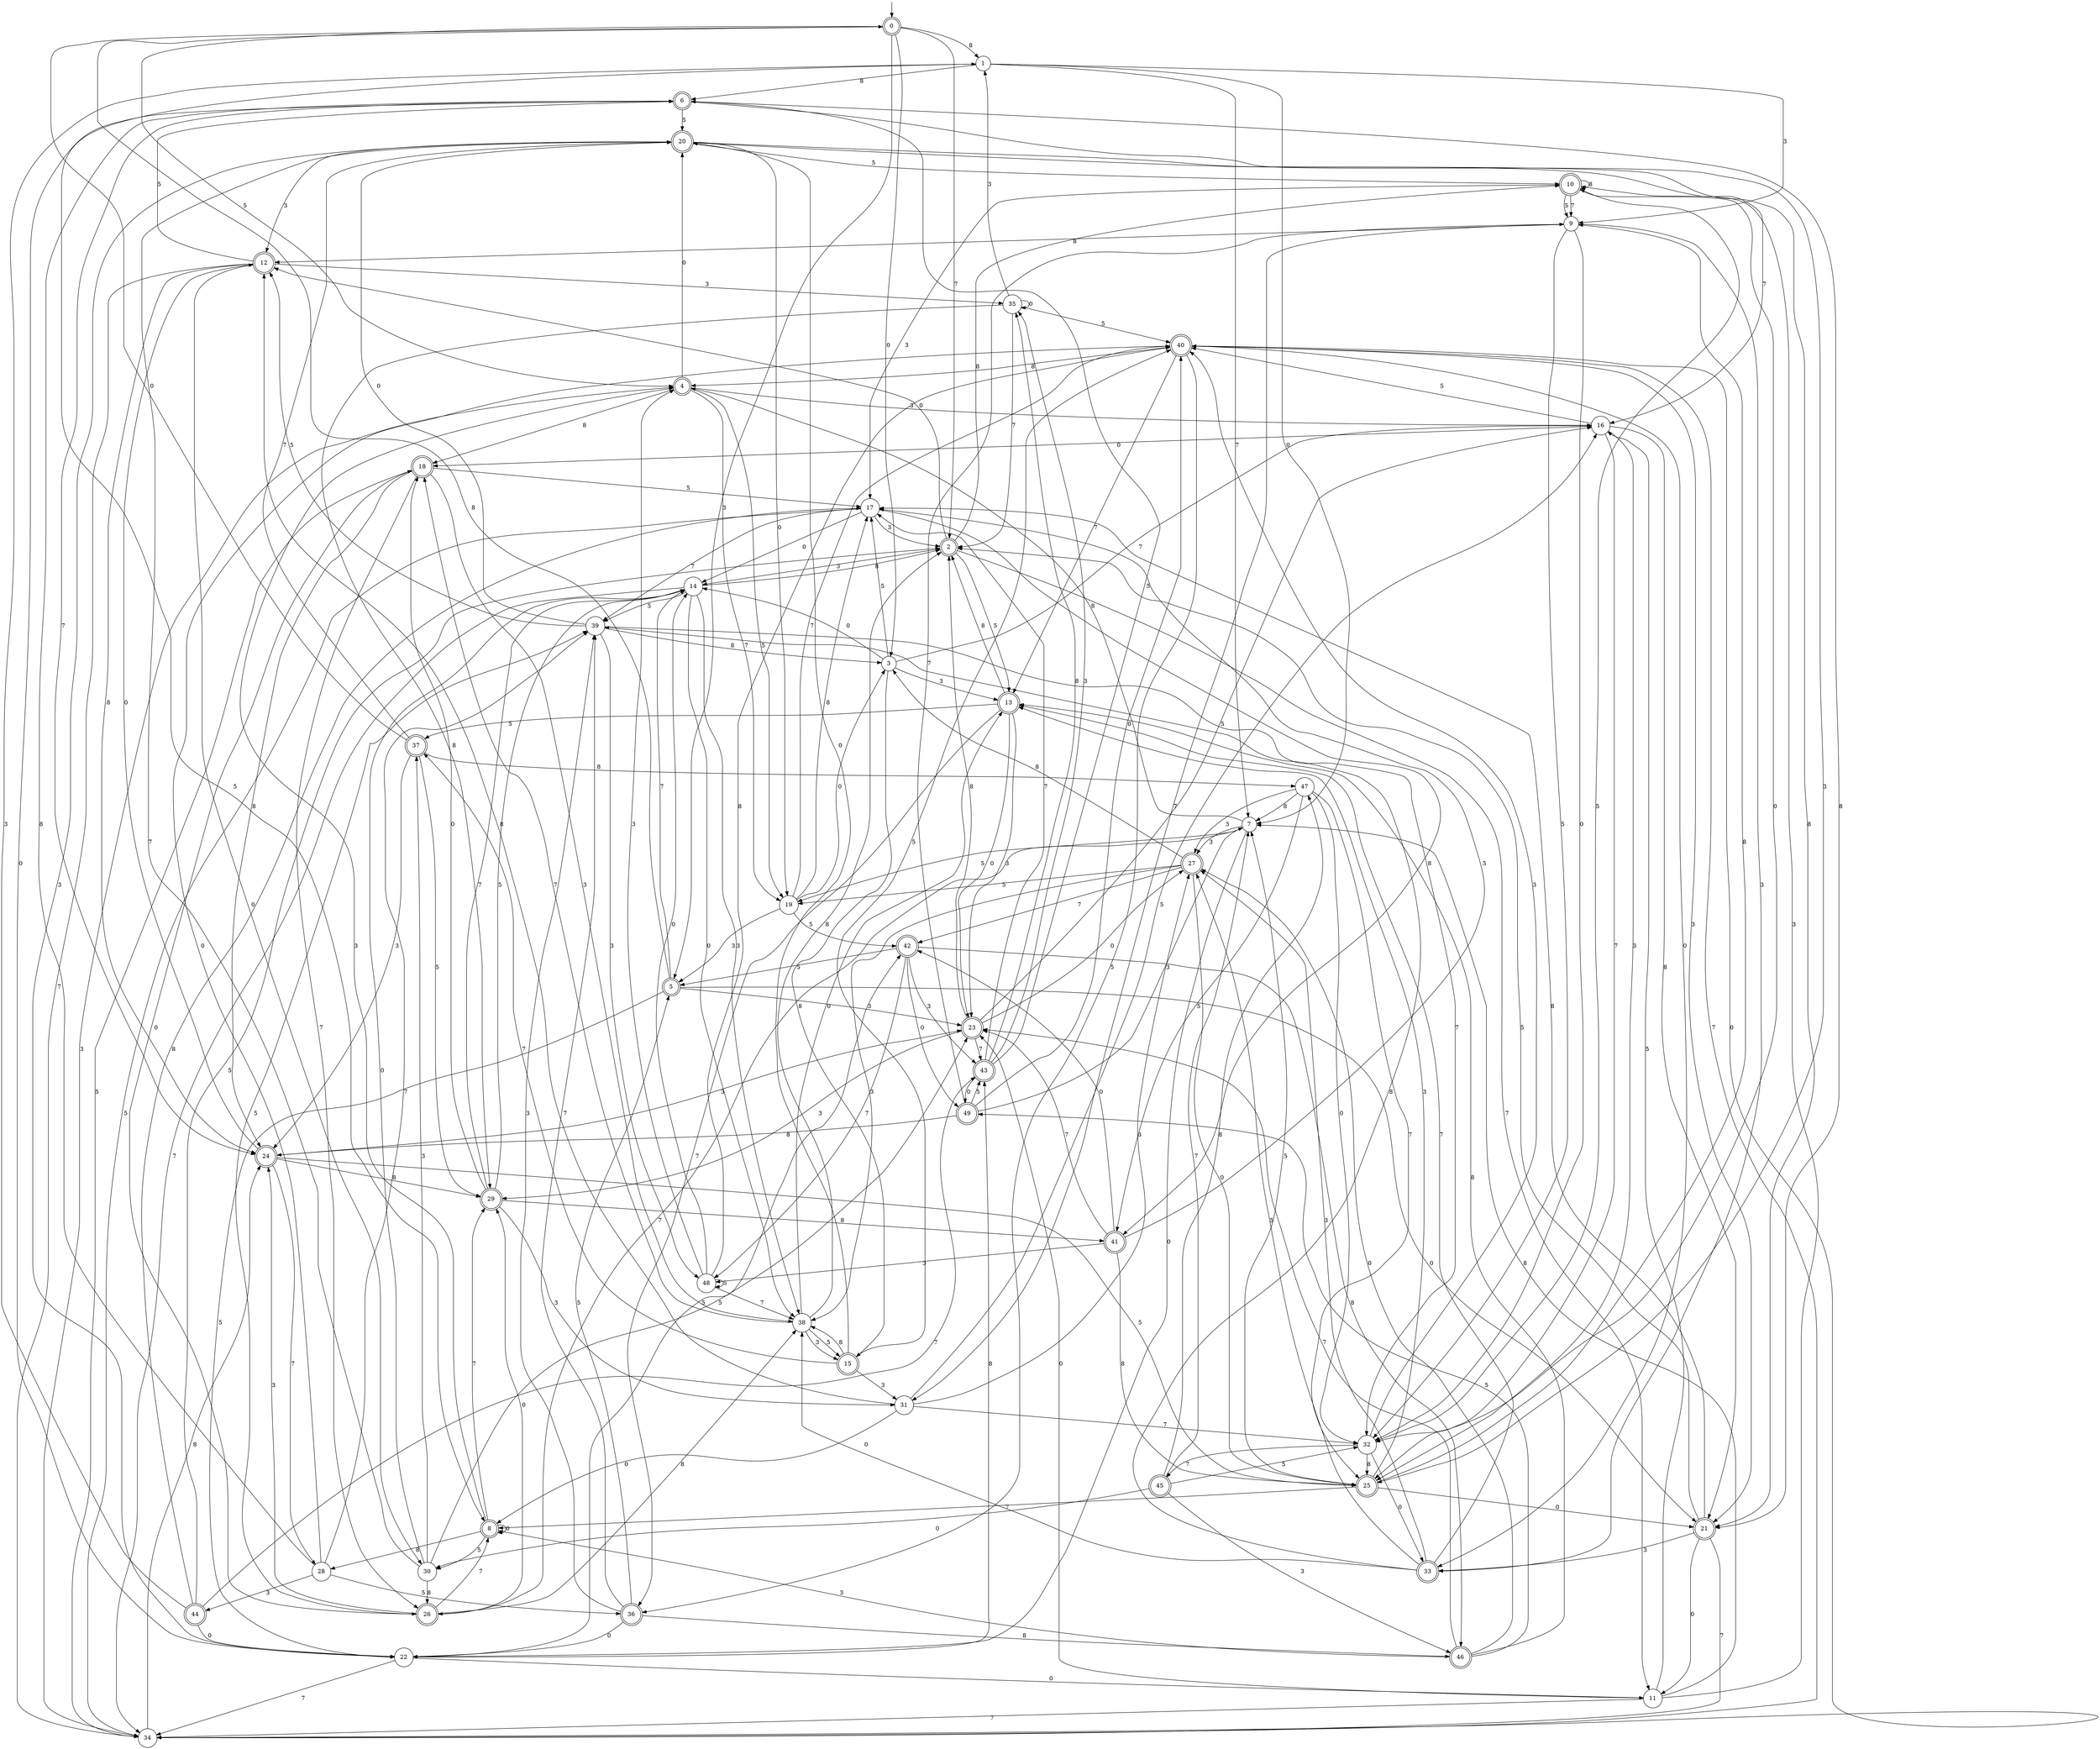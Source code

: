digraph g {

	s0 [shape="doublecircle" label="0"];
	s1 [shape="circle" label="1"];
	s2 [shape="doublecircle" label="2"];
	s3 [shape="circle" label="3"];
	s4 [shape="doublecircle" label="4"];
	s5 [shape="doublecircle" label="5"];
	s6 [shape="doublecircle" label="6"];
	s7 [shape="circle" label="7"];
	s8 [shape="doublecircle" label="8"];
	s9 [shape="circle" label="9"];
	s10 [shape="doublecircle" label="10"];
	s11 [shape="circle" label="11"];
	s12 [shape="doublecircle" label="12"];
	s13 [shape="doublecircle" label="13"];
	s14 [shape="circle" label="14"];
	s15 [shape="doublecircle" label="15"];
	s16 [shape="circle" label="16"];
	s17 [shape="circle" label="17"];
	s18 [shape="doublecircle" label="18"];
	s19 [shape="circle" label="19"];
	s20 [shape="doublecircle" label="20"];
	s21 [shape="doublecircle" label="21"];
	s22 [shape="circle" label="22"];
	s23 [shape="doublecircle" label="23"];
	s24 [shape="doublecircle" label="24"];
	s25 [shape="doublecircle" label="25"];
	s26 [shape="doublecircle" label="26"];
	s27 [shape="doublecircle" label="27"];
	s28 [shape="circle" label="28"];
	s29 [shape="doublecircle" label="29"];
	s30 [shape="circle" label="30"];
	s31 [shape="circle" label="31"];
	s32 [shape="circle" label="32"];
	s33 [shape="doublecircle" label="33"];
	s34 [shape="circle" label="34"];
	s35 [shape="circle" label="35"];
	s36 [shape="doublecircle" label="36"];
	s37 [shape="doublecircle" label="37"];
	s38 [shape="circle" label="38"];
	s39 [shape="circle" label="39"];
	s40 [shape="doublecircle" label="40"];
	s41 [shape="doublecircle" label="41"];
	s42 [shape="doublecircle" label="42"];
	s43 [shape="doublecircle" label="43"];
	s44 [shape="doublecircle" label="44"];
	s45 [shape="doublecircle" label="45"];
	s46 [shape="doublecircle" label="46"];
	s47 [shape="circle" label="47"];
	s48 [shape="circle" label="48"];
	s49 [shape="doublecircle" label="49"];
	s0 -> s1 [label="8"];
	s0 -> s2 [label="7"];
	s0 -> s3 [label="0"];
	s0 -> s4 [label="5"];
	s0 -> s5 [label="3"];
	s1 -> s6 [label="8"];
	s1 -> s7 [label="7"];
	s1 -> s7 [label="0"];
	s1 -> s8 [label="5"];
	s1 -> s9 [label="3"];
	s2 -> s10 [label="8"];
	s2 -> s11 [label="7"];
	s2 -> s12 [label="0"];
	s2 -> s13 [label="5"];
	s2 -> s14 [label="3"];
	s3 -> s15 [label="8"];
	s3 -> s16 [label="7"];
	s3 -> s14 [label="0"];
	s3 -> s17 [label="5"];
	s3 -> s13 [label="3"];
	s4 -> s18 [label="8"];
	s4 -> s19 [label="7"];
	s4 -> s20 [label="0"];
	s4 -> s19 [label="5"];
	s4 -> s16 [label="3"];
	s5 -> s0 [label="8"];
	s5 -> s14 [label="7"];
	s5 -> s21 [label="0"];
	s5 -> s22 [label="5"];
	s5 -> s23 [label="3"];
	s6 -> s21 [label="8"];
	s6 -> s24 [label="7"];
	s6 -> s22 [label="0"];
	s6 -> s20 [label="5"];
	s6 -> s25 [label="3"];
	s7 -> s4 [label="8"];
	s7 -> s26 [label="7"];
	s7 -> s22 [label="0"];
	s7 -> s19 [label="5"];
	s7 -> s27 [label="3"];
	s8 -> s28 [label="8"];
	s8 -> s29 [label="7"];
	s8 -> s8 [label="0"];
	s8 -> s30 [label="5"];
	s8 -> s4 [label="3"];
	s9 -> s12 [label="8"];
	s9 -> s31 [label="7"];
	s9 -> s32 [label="0"];
	s9 -> s32 [label="5"];
	s9 -> s33 [label="3"];
	s10 -> s10 [label="8"];
	s10 -> s9 [label="7"];
	s10 -> s32 [label="0"];
	s10 -> s9 [label="5"];
	s10 -> s17 [label="3"];
	s11 -> s7 [label="8"];
	s11 -> s34 [label="7"];
	s11 -> s23 [label="0"];
	s11 -> s16 [label="5"];
	s11 -> s10 [label="3"];
	s12 -> s24 [label="8"];
	s12 -> s34 [label="7"];
	s12 -> s30 [label="0"];
	s12 -> s6 [label="5"];
	s12 -> s35 [label="3"];
	s13 -> s2 [label="8"];
	s13 -> s36 [label="7"];
	s13 -> s23 [label="0"];
	s13 -> s37 [label="5"];
	s13 -> s23 [label="3"];
	s14 -> s2 [label="8"];
	s14 -> s34 [label="7"];
	s14 -> s38 [label="0"];
	s14 -> s39 [label="5"];
	s14 -> s38 [label="3"];
	s15 -> s38 [label="8"];
	s15 -> s37 [label="7"];
	s15 -> s20 [label="0"];
	s15 -> s40 [label="5"];
	s15 -> s31 [label="3"];
	s16 -> s21 [label="8"];
	s16 -> s25 [label="7"];
	s16 -> s18 [label="0"];
	s16 -> s40 [label="5"];
	s16 -> s25 [label="3"];
	s17 -> s41 [label="8"];
	s17 -> s39 [label="7"];
	s17 -> s14 [label="0"];
	s17 -> s34 [label="5"];
	s17 -> s2 [label="3"];
	s18 -> s24 [label="8"];
	s18 -> s26 [label="7"];
	s18 -> s26 [label="0"];
	s18 -> s17 [label="5"];
	s18 -> s38 [label="3"];
	s19 -> s17 [label="8"];
	s19 -> s40 [label="7"];
	s19 -> s3 [label="0"];
	s19 -> s42 [label="5"];
	s19 -> s5 [label="3"];
	s20 -> s21 [label="8"];
	s20 -> s16 [label="7"];
	s20 -> s19 [label="0"];
	s20 -> s10 [label="5"];
	s20 -> s12 [label="3"];
	s21 -> s17 [label="8"];
	s21 -> s34 [label="7"];
	s21 -> s11 [label="0"];
	s21 -> s2 [label="5"];
	s21 -> s33 [label="3"];
	s22 -> s43 [label="8"];
	s22 -> s34 [label="7"];
	s22 -> s11 [label="0"];
	s22 -> s42 [label="5"];
	s22 -> s20 [label="3"];
	s23 -> s2 [label="8"];
	s23 -> s43 [label="7"];
	s23 -> s27 [label="0"];
	s23 -> s16 [label="5"];
	s23 -> s29 [label="3"];
	s24 -> s29 [label="8"];
	s24 -> s28 [label="7"];
	s24 -> s12 [label="0"];
	s24 -> s25 [label="5"];
	s24 -> s23 [label="3"];
	s25 -> s9 [label="8"];
	s25 -> s8 [label="7"];
	s25 -> s21 [label="0"];
	s25 -> s7 [label="5"];
	s25 -> s13 [label="3"];
	s26 -> s38 [label="8"];
	s26 -> s8 [label="7"];
	s26 -> s29 [label="0"];
	s26 -> s39 [label="5"];
	s26 -> s24 [label="3"];
	s27 -> s3 [label="8"];
	s27 -> s42 [label="7"];
	s27 -> s25 [label="0"];
	s27 -> s19 [label="5"];
	s27 -> s38 [label="3"];
	s28 -> s6 [label="8"];
	s28 -> s39 [label="7"];
	s28 -> s40 [label="0"];
	s28 -> s36 [label="5"];
	s28 -> s44 [label="3"];
	s29 -> s41 [label="8"];
	s29 -> s14 [label="7"];
	s29 -> s18 [label="0"];
	s29 -> s14 [label="5"];
	s29 -> s31 [label="3"];
	s30 -> s26 [label="8"];
	s30 -> s20 [label="7"];
	s30 -> s14 [label="0"];
	s30 -> s23 [label="5"];
	s30 -> s37 [label="3"];
	s31 -> s12 [label="8"];
	s31 -> s32 [label="7"];
	s31 -> s8 [label="0"];
	s31 -> s16 [label="5"];
	s31 -> s27 [label="3"];
	s32 -> s25 [label="8"];
	s32 -> s45 [label="7"];
	s32 -> s33 [label="0"];
	s32 -> s10 [label="5"];
	s32 -> s40 [label="3"];
	s33 -> s39 [label="8"];
	s33 -> s13 [label="7"];
	s33 -> s38 [label="0"];
	s33 -> s27 [label="5"];
	s33 -> s27 [label="3"];
	s34 -> s24 [label="8"];
	s34 -> s40 [label="7"];
	s34 -> s40 [label="0"];
	s34 -> s18 [label="5"];
	s34 -> s4 [label="3"];
	s35 -> s29 [label="8"];
	s35 -> s2 [label="7"];
	s35 -> s35 [label="0"];
	s35 -> s40 [label="5"];
	s35 -> s1 [label="3"];
	s36 -> s46 [label="8"];
	s36 -> s39 [label="7"];
	s36 -> s22 [label="0"];
	s36 -> s5 [label="5"];
	s36 -> s39 [label="3"];
	s37 -> s47 [label="8"];
	s37 -> s20 [label="7"];
	s37 -> s0 [label="0"];
	s37 -> s29 [label="5"];
	s37 -> s24 [label="3"];
	s38 -> s2 [label="8"];
	s38 -> s18 [label="7"];
	s38 -> s13 [label="0"];
	s38 -> s15 [label="5"];
	s38 -> s15 [label="3"];
	s39 -> s3 [label="8"];
	s39 -> s32 [label="7"];
	s39 -> s20 [label="0"];
	s39 -> s12 [label="5"];
	s39 -> s48 [label="3"];
	s40 -> s4 [label="8"];
	s40 -> s13 [label="7"];
	s40 -> s33 [label="0"];
	s40 -> s36 [label="5"];
	s40 -> s21 [label="3"];
	s41 -> s25 [label="8"];
	s41 -> s23 [label="7"];
	s41 -> s42 [label="0"];
	s41 -> s17 [label="5"];
	s41 -> s48 [label="3"];
	s42 -> s46 [label="8"];
	s42 -> s48 [label="7"];
	s42 -> s49 [label="0"];
	s42 -> s5 [label="5"];
	s42 -> s43 [label="3"];
	s43 -> s35 [label="8"];
	s43 -> s17 [label="7"];
	s43 -> s49 [label="0"];
	s43 -> s6 [label="5"];
	s43 -> s35 [label="3"];
	s44 -> s17 [label="8"];
	s44 -> s43 [label="7"];
	s44 -> s22 [label="0"];
	s44 -> s2 [label="5"];
	s44 -> s1 [label="3"];
	s45 -> s47 [label="8"];
	s45 -> s7 [label="7"];
	s45 -> s30 [label="0"];
	s45 -> s32 [label="5"];
	s45 -> s46 [label="3"];
	s46 -> s13 [label="8"];
	s46 -> s23 [label="7"];
	s46 -> s27 [label="0"];
	s46 -> s49 [label="5"];
	s46 -> s8 [label="3"];
	s47 -> s7 [label="8"];
	s47 -> s25 [label="7"];
	s47 -> s32 [label="0"];
	s47 -> s41 [label="5"];
	s47 -> s27 [label="3"];
	s48 -> s40 [label="8"];
	s48 -> s38 [label="7"];
	s48 -> s14 [label="0"];
	s48 -> s48 [label="5"];
	s48 -> s4 [label="3"];
	s49 -> s24 [label="8"];
	s49 -> s9 [label="7"];
	s49 -> s40 [label="0"];
	s49 -> s43 [label="5"];
	s49 -> s7 [label="3"];

__start0 [label="" shape="none" width="0" height="0"];
__start0 -> s0;

}
